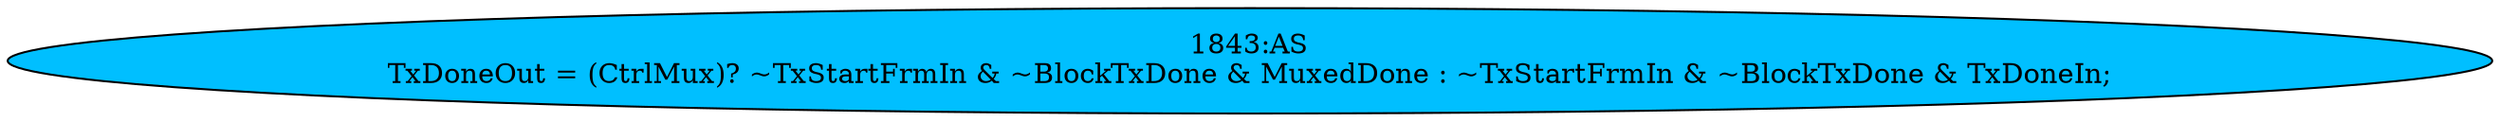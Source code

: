 strict digraph "" {
	node [label="\N"];
	"1843:AS"	 [ast="<pyverilog.vparser.ast.Assign object at 0x7f37fb677ad0>",
		def_var="['TxDoneOut']",
		fillcolor=deepskyblue,
		label="1843:AS
TxDoneOut = (CtrlMux)? ~TxStartFrmIn & ~BlockTxDone & MuxedDone : ~TxStartFrmIn & ~BlockTxDone & TxDoneIn;",
		statements="[]",
		style=filled,
		typ=Assign,
		use_var="['CtrlMux', 'TxStartFrmIn', 'BlockTxDone', 'MuxedDone', 'TxStartFrmIn', 'BlockTxDone', 'TxDoneIn']"];
}
